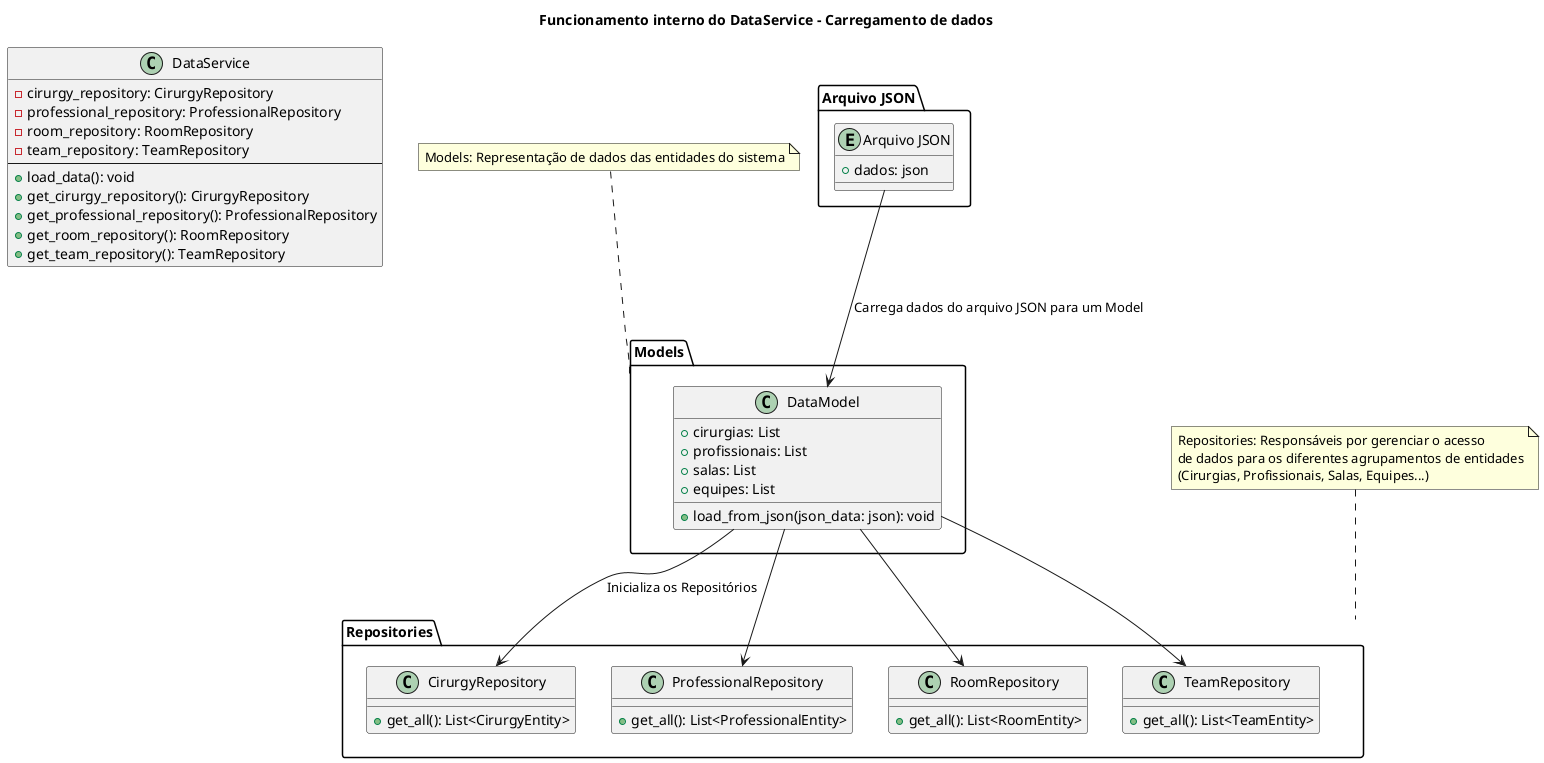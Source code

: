 @startuml
title Funcionamento interno do DataService - Carregamento de dados

' O arquivo JSON que serve como fonte de dados
package "Arquivo JSON" {
  entity "Arquivo JSON" as JSON_File {
  + dados: json
}
}

package "Models" {
    class DataModel {
      + cirurgias: List
      + profissionais: List
      + salas: List
      + equipes: List

      + load_from_json(json_data: json): void
    }
}

package "Repositories" {
    class CirurgyRepository {
      + get_all(): List<CirurgyEntity>
    }

    class ProfessionalRepository {
      + get_all(): List<ProfessionalEntity>
    }

    class RoomRepository {
      + get_all(): List<RoomEntity>
    }

    class TeamRepository {
      + get_all(): List<TeamEntity>
    }
}

' DataService que coordena a carga e o acesso aos repositórios
class DataService {
  - cirurgy_repository: CirurgyRepository
  - professional_repository: ProfessionalRepository
  - room_repository: RoomRepository
  - team_repository: TeamRepository
  --
  + load_data(): void
  + get_cirurgy_repository(): CirurgyRepository
  + get_professional_repository(): ProfessionalRepository
  + get_room_repository(): RoomRepository
  + get_team_repository(): TeamRepository
}

' Relacionamentos e fluxo de dados
JSON_File --> DataModel : "Carrega dados do arquivo JSON para um Model"
DataModel --> CirurgyRepository : "Inicializa os Repositórios"
DataModel --> ProfessionalRepository
DataModel --> RoomRepository
DataModel --> TeamRepository

' Notas explicativas
note top of Models
    Models: Representação de dados das entidades do sistema
end note

note top of Repositories
    Repositories: Responsáveis por gerenciar o acesso
    de dados para os diferentes agrupamentos de entidades
    (Cirurgias, Profissionais, Salas, Equipes...)
end note

@enduml

